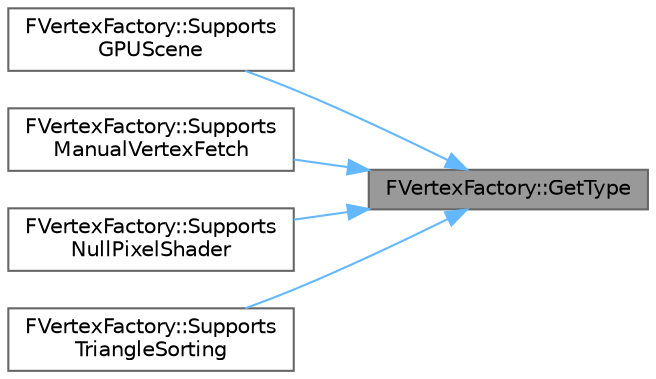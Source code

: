 digraph "FVertexFactory::GetType"
{
 // INTERACTIVE_SVG=YES
 // LATEX_PDF_SIZE
  bgcolor="transparent";
  edge [fontname=Helvetica,fontsize=10,labelfontname=Helvetica,labelfontsize=10];
  node [fontname=Helvetica,fontsize=10,shape=box,height=0.2,width=0.4];
  rankdir="RL";
  Node1 [id="Node000001",label="FVertexFactory::GetType",height=0.2,width=0.4,color="gray40", fillcolor="grey60", style="filled", fontcolor="black",tooltip=" "];
  Node1 -> Node2 [id="edge1_Node000001_Node000002",dir="back",color="steelblue1",style="solid",tooltip=" "];
  Node2 [id="Node000002",label="FVertexFactory::Supports\lGPUScene",height=0.2,width=0.4,color="grey40", fillcolor="white", style="filled",URL="$da/d03/classFVertexFactory.html#aa13781c4859f16bd255e5fd51387a10b",tooltip=" "];
  Node1 -> Node3 [id="edge2_Node000001_Node000003",dir="back",color="steelblue1",style="solid",tooltip=" "];
  Node3 [id="Node000003",label="FVertexFactory::Supports\lManualVertexFetch",height=0.2,width=0.4,color="grey40", fillcolor="white", style="filled",URL="$da/d03/classFVertexFactory.html#a22dd9d5bf6e963a80dd443ce0eabd90e",tooltip=" "];
  Node1 -> Node4 [id="edge3_Node000001_Node000004",dir="back",color="steelblue1",style="solid",tooltip=" "];
  Node4 [id="Node000004",label="FVertexFactory::Supports\lNullPixelShader",height=0.2,width=0.4,color="grey40", fillcolor="white", style="filled",URL="$da/d03/classFVertexFactory.html#adc2d434408103580b08eae257c5879d1",tooltip="Indicates whether the vertex factory supports a null pixel shader."];
  Node1 -> Node5 [id="edge4_Node000001_Node000005",dir="back",color="steelblue1",style="solid",tooltip=" "];
  Node5 [id="Node000005",label="FVertexFactory::Supports\lTriangleSorting",height=0.2,width=0.4,color="grey40", fillcolor="white", style="filled",URL="$da/d03/classFVertexFactory.html#acf4f19dc4685b5ad6381ffccc3d7eb1f",tooltip=" "];
}
